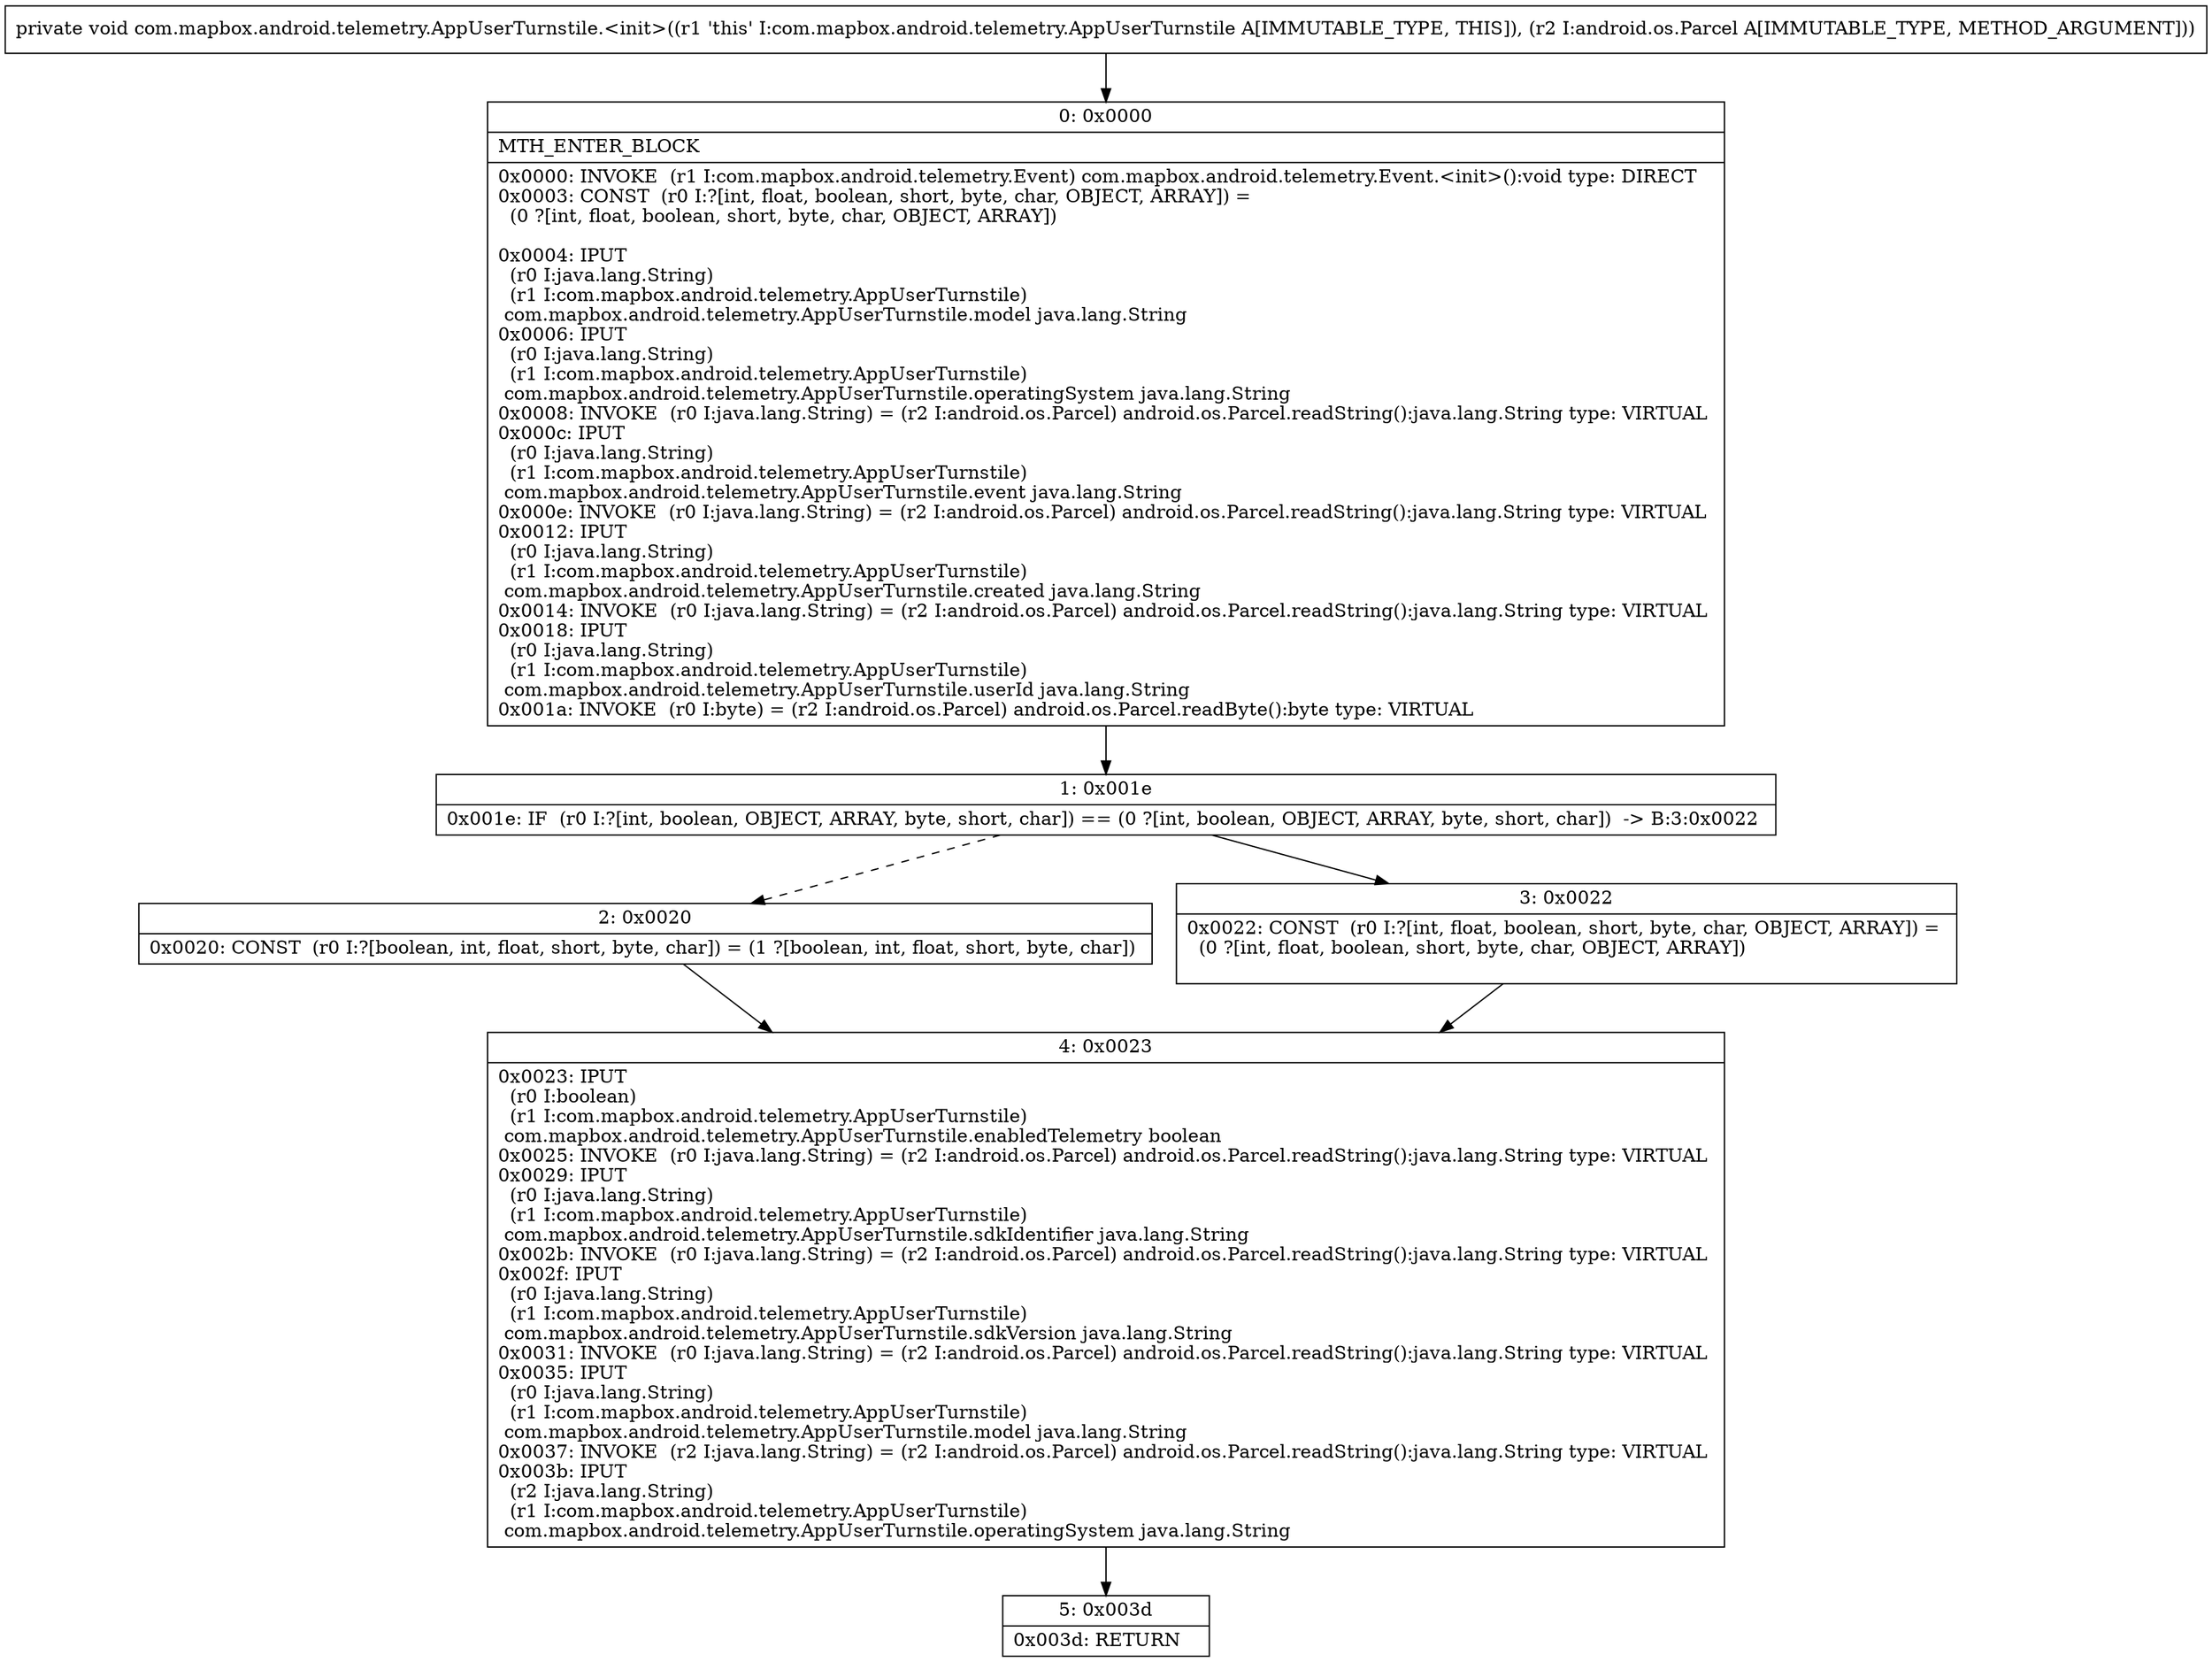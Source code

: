 digraph "CFG forcom.mapbox.android.telemetry.AppUserTurnstile.\<init\>(Landroid\/os\/Parcel;)V" {
Node_0 [shape=record,label="{0\:\ 0x0000|MTH_ENTER_BLOCK\l|0x0000: INVOKE  (r1 I:com.mapbox.android.telemetry.Event) com.mapbox.android.telemetry.Event.\<init\>():void type: DIRECT \l0x0003: CONST  (r0 I:?[int, float, boolean, short, byte, char, OBJECT, ARRAY]) = \l  (0 ?[int, float, boolean, short, byte, char, OBJECT, ARRAY])\l \l0x0004: IPUT  \l  (r0 I:java.lang.String)\l  (r1 I:com.mapbox.android.telemetry.AppUserTurnstile)\l com.mapbox.android.telemetry.AppUserTurnstile.model java.lang.String \l0x0006: IPUT  \l  (r0 I:java.lang.String)\l  (r1 I:com.mapbox.android.telemetry.AppUserTurnstile)\l com.mapbox.android.telemetry.AppUserTurnstile.operatingSystem java.lang.String \l0x0008: INVOKE  (r0 I:java.lang.String) = (r2 I:android.os.Parcel) android.os.Parcel.readString():java.lang.String type: VIRTUAL \l0x000c: IPUT  \l  (r0 I:java.lang.String)\l  (r1 I:com.mapbox.android.telemetry.AppUserTurnstile)\l com.mapbox.android.telemetry.AppUserTurnstile.event java.lang.String \l0x000e: INVOKE  (r0 I:java.lang.String) = (r2 I:android.os.Parcel) android.os.Parcel.readString():java.lang.String type: VIRTUAL \l0x0012: IPUT  \l  (r0 I:java.lang.String)\l  (r1 I:com.mapbox.android.telemetry.AppUserTurnstile)\l com.mapbox.android.telemetry.AppUserTurnstile.created java.lang.String \l0x0014: INVOKE  (r0 I:java.lang.String) = (r2 I:android.os.Parcel) android.os.Parcel.readString():java.lang.String type: VIRTUAL \l0x0018: IPUT  \l  (r0 I:java.lang.String)\l  (r1 I:com.mapbox.android.telemetry.AppUserTurnstile)\l com.mapbox.android.telemetry.AppUserTurnstile.userId java.lang.String \l0x001a: INVOKE  (r0 I:byte) = (r2 I:android.os.Parcel) android.os.Parcel.readByte():byte type: VIRTUAL \l}"];
Node_1 [shape=record,label="{1\:\ 0x001e|0x001e: IF  (r0 I:?[int, boolean, OBJECT, ARRAY, byte, short, char]) == (0 ?[int, boolean, OBJECT, ARRAY, byte, short, char])  \-\> B:3:0x0022 \l}"];
Node_2 [shape=record,label="{2\:\ 0x0020|0x0020: CONST  (r0 I:?[boolean, int, float, short, byte, char]) = (1 ?[boolean, int, float, short, byte, char]) \l}"];
Node_3 [shape=record,label="{3\:\ 0x0022|0x0022: CONST  (r0 I:?[int, float, boolean, short, byte, char, OBJECT, ARRAY]) = \l  (0 ?[int, float, boolean, short, byte, char, OBJECT, ARRAY])\l \l}"];
Node_4 [shape=record,label="{4\:\ 0x0023|0x0023: IPUT  \l  (r0 I:boolean)\l  (r1 I:com.mapbox.android.telemetry.AppUserTurnstile)\l com.mapbox.android.telemetry.AppUserTurnstile.enabledTelemetry boolean \l0x0025: INVOKE  (r0 I:java.lang.String) = (r2 I:android.os.Parcel) android.os.Parcel.readString():java.lang.String type: VIRTUAL \l0x0029: IPUT  \l  (r0 I:java.lang.String)\l  (r1 I:com.mapbox.android.telemetry.AppUserTurnstile)\l com.mapbox.android.telemetry.AppUserTurnstile.sdkIdentifier java.lang.String \l0x002b: INVOKE  (r0 I:java.lang.String) = (r2 I:android.os.Parcel) android.os.Parcel.readString():java.lang.String type: VIRTUAL \l0x002f: IPUT  \l  (r0 I:java.lang.String)\l  (r1 I:com.mapbox.android.telemetry.AppUserTurnstile)\l com.mapbox.android.telemetry.AppUserTurnstile.sdkVersion java.lang.String \l0x0031: INVOKE  (r0 I:java.lang.String) = (r2 I:android.os.Parcel) android.os.Parcel.readString():java.lang.String type: VIRTUAL \l0x0035: IPUT  \l  (r0 I:java.lang.String)\l  (r1 I:com.mapbox.android.telemetry.AppUserTurnstile)\l com.mapbox.android.telemetry.AppUserTurnstile.model java.lang.String \l0x0037: INVOKE  (r2 I:java.lang.String) = (r2 I:android.os.Parcel) android.os.Parcel.readString():java.lang.String type: VIRTUAL \l0x003b: IPUT  \l  (r2 I:java.lang.String)\l  (r1 I:com.mapbox.android.telemetry.AppUserTurnstile)\l com.mapbox.android.telemetry.AppUserTurnstile.operatingSystem java.lang.String \l}"];
Node_5 [shape=record,label="{5\:\ 0x003d|0x003d: RETURN   \l}"];
MethodNode[shape=record,label="{private void com.mapbox.android.telemetry.AppUserTurnstile.\<init\>((r1 'this' I:com.mapbox.android.telemetry.AppUserTurnstile A[IMMUTABLE_TYPE, THIS]), (r2 I:android.os.Parcel A[IMMUTABLE_TYPE, METHOD_ARGUMENT])) }"];
MethodNode -> Node_0;
Node_0 -> Node_1;
Node_1 -> Node_2[style=dashed];
Node_1 -> Node_3;
Node_2 -> Node_4;
Node_3 -> Node_4;
Node_4 -> Node_5;
}

